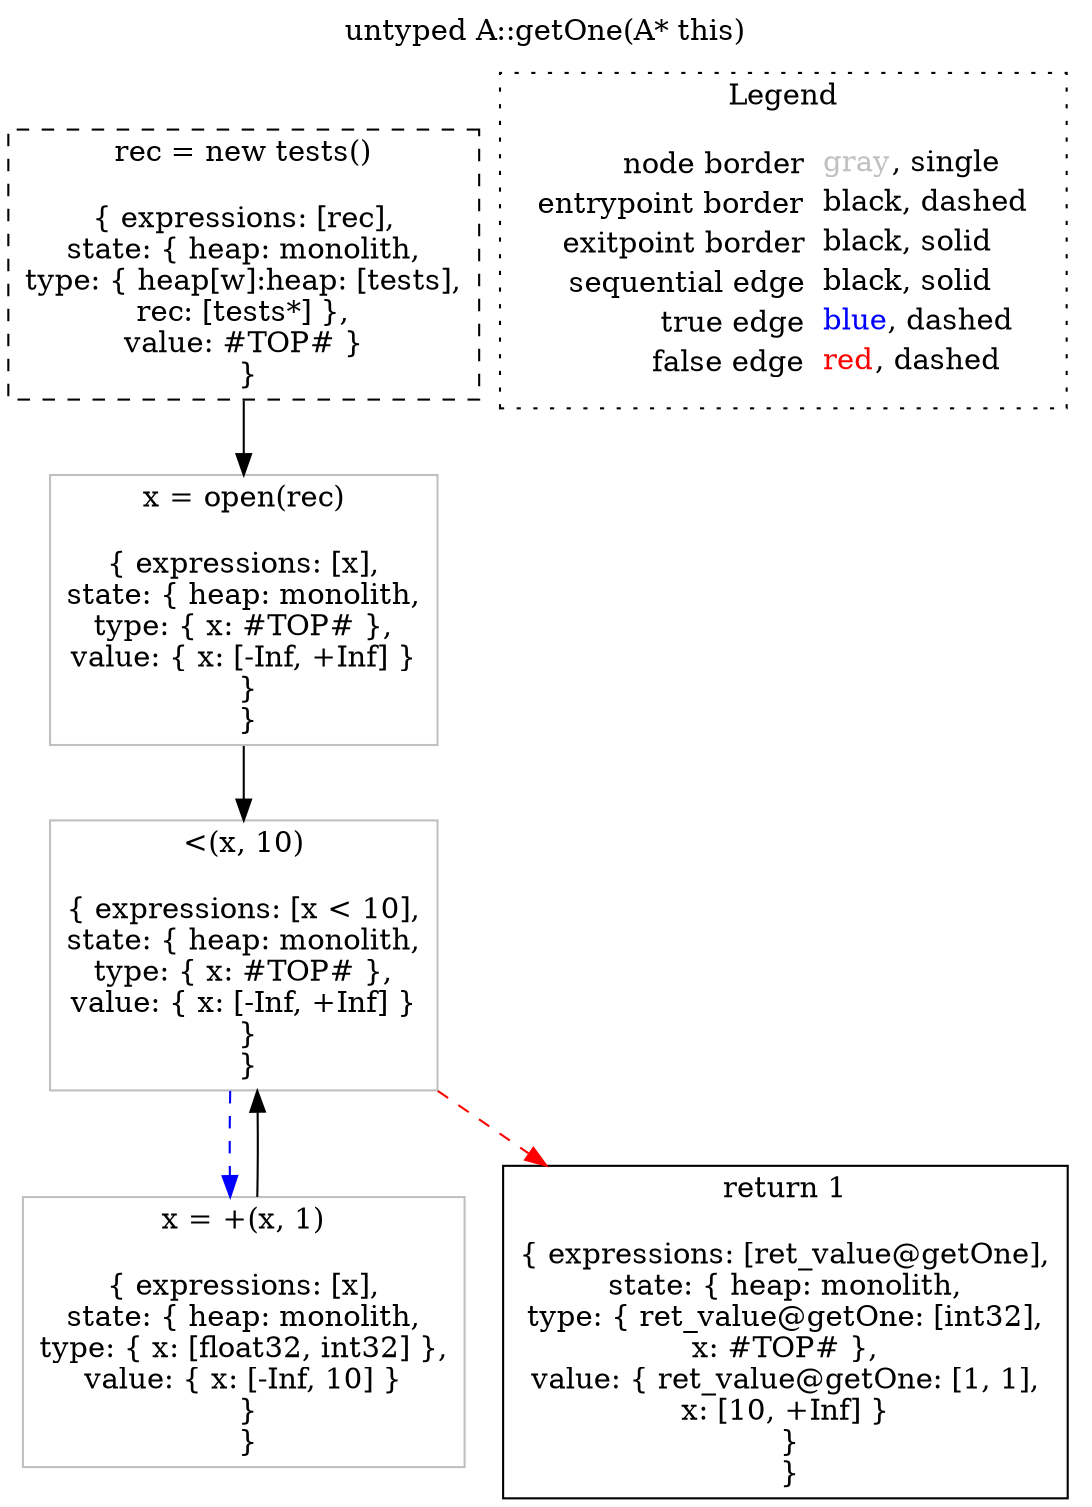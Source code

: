 digraph "untyped A::getOne(A* this)" {
edge ["dir"="forward"]
graph ["label"="untyped A::getOne(A* this)","labelloc"="t"]
"node0" ["label"=<rec = new tests()<br/><br/>{ expressions: [rec],<br/>state: { heap: monolith,<br/>type: { heap[w]:heap: [tests],<br/>rec: [tests*] },<br/>value: #TOP# }<br/> }<br/>>,"shape"="rect","id"="node0","color"="black","style"="dashed"]
"node3" ["label"=<x = open(rec)<br/><br/>{ expressions: [x],<br/>state: { heap: monolith,<br/>type: { x: #TOP# },<br/>value: { x: [-Inf, +Inf] }<br/> }<br/> }<br/>>,"shape"="rect","id"="node3","color"="gray"]
"node7" ["label"=<&lt;(x, 10)<br/><br/>{ expressions: [x &lt; 10],<br/>state: { heap: monolith,<br/>type: { x: #TOP# },<br/>value: { x: [-Inf, +Inf] }<br/> }<br/> }<br/>>,"shape"="rect","id"="node7","color"="gray"]
"node10" ["label"=<x = +(x, 1)<br/><br/>{ expressions: [x],<br/>state: { heap: monolith,<br/>type: { x: [float32, int32] },<br/>value: { x: [-Inf, 10] }<br/> }<br/> }<br/>>,"shape"="rect","id"="node10","color"="gray"]
"node15" ["label"=<return 1<br/><br/>{ expressions: [ret_value@getOne],<br/>state: { heap: monolith,<br/>type: { ret_value@getOne: [int32],<br/>x: #TOP# },<br/>value: { ret_value@getOne: [1, 1],<br/>x: [10, +Inf] }<br/> }<br/> }<br/>>,"shape"="rect","id"="node15","color"="black"]
subgraph "cluster_legend" {
edge ["dir"="none"]
graph ["label"=<Legend>,"style"="dotted"]
"legend" ["label"=<<table border="0" cellpadding="2" cellspacing="0" cellborder="0"><tr><td align="right">node border&nbsp;</td><td align="left"><font color="gray">gray</font>, single</td></tr><tr><td align="right">entrypoint border&nbsp;</td><td align="left"><font color="black">black</font>, dashed</td></tr><tr><td align="right">exitpoint border&nbsp;</td><td align="left"><font color="black">black</font>, solid</td></tr><tr><td align="right">sequential edge&nbsp;</td><td align="left"><font color="black">black</font>, solid</td></tr><tr><td align="right">true edge&nbsp;</td><td align="left"><font color="blue">blue</font>, dashed</td></tr><tr><td align="right">false edge&nbsp;</td><td align="left"><font color="red">red</font>, dashed</td></tr></table>>,"shape"="none"]
}
"node0" -> "node3" ["color"="black"]
"node3" -> "node7" ["color"="black"]
"node7" -> "node15" ["style"="dashed","color"="red"]
"node7" -> "node10" ["style"="dashed","color"="blue"]
"node10" -> "node7" ["color"="black"]
}